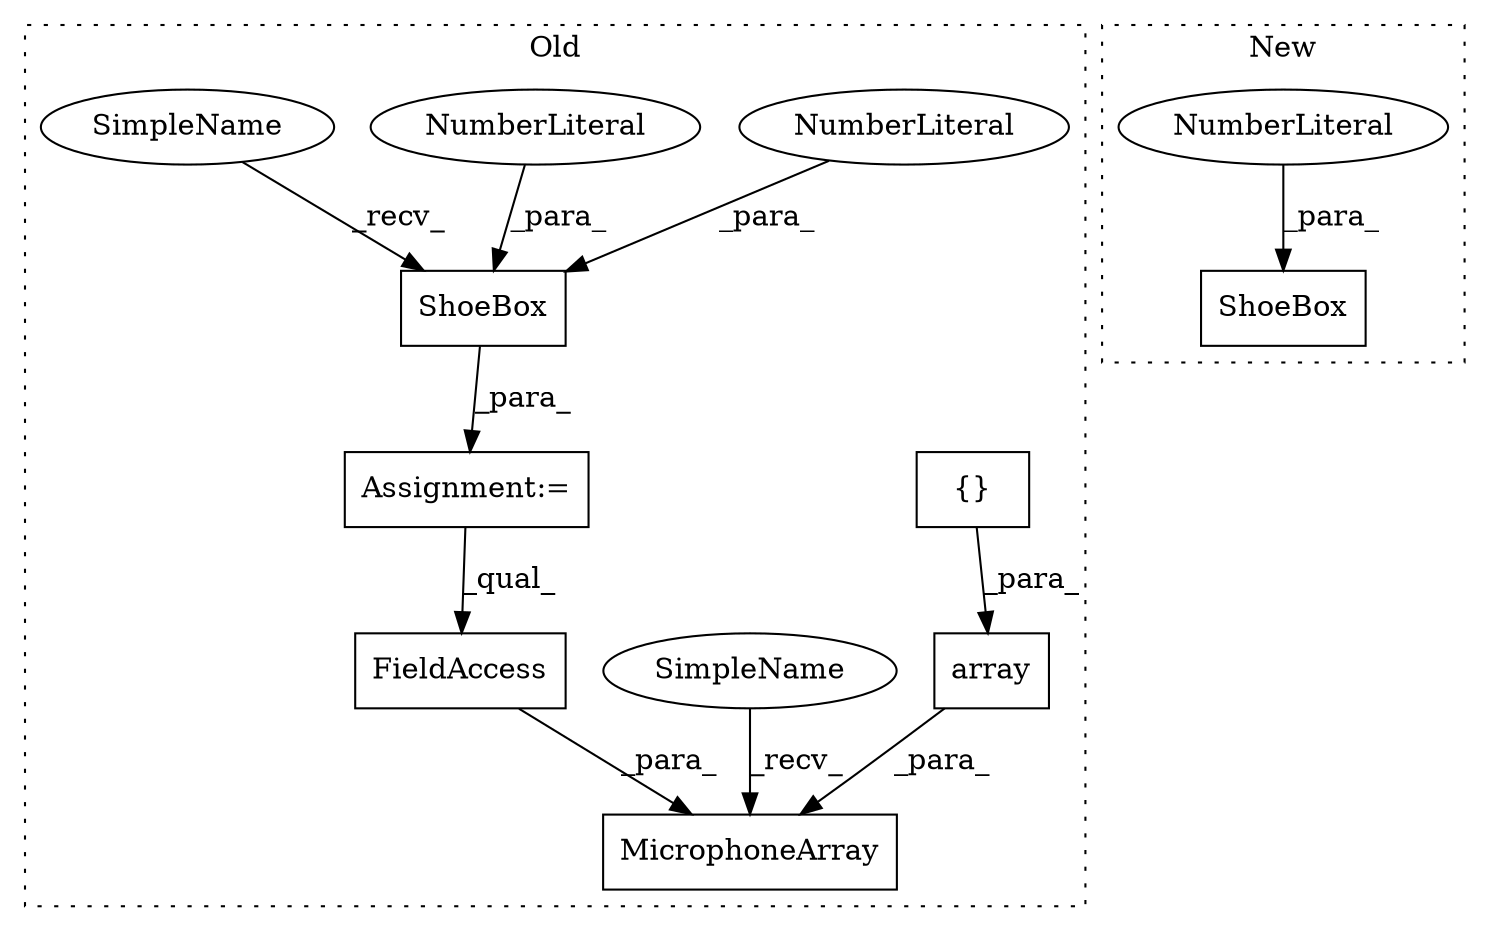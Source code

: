 digraph G {
subgraph cluster0 {
1 [label="ShoeBox" a="32" s="286,315" l="8,1" shape="box"];
3 [label="NumberLiteral" a="34" s="303" l="3" shape="ellipse"];
5 [label="NumberLiteral" a="34" s="307" l="5" shape="ellipse"];
6 [label="FieldAccess" a="22" s="499" l="10" shape="box"];
7 [label="MicrophoneArray" a="32" s="428,509" l="16,1" shape="box"];
8 [label="{}" a="4" s="484,494" l="1,1" shape="box"];
9 [label="array" a="32" s="450,495" l="6,1" shape="box"];
10 [label="Assignment:=" a="7" s="269" l="1" shape="box"];
11 [label="SimpleName" a="42" s="412" l="15" shape="ellipse"];
12 [label="SimpleName" a="42" s="270" l="15" shape="ellipse"];
label = "Old";
style="dotted";
}
subgraph cluster1 {
2 [label="ShoeBox" a="32" s="235,272" l="8,1" shape="box"];
4 [label="NumberLiteral" a="34" s="260" l="3" shape="ellipse"];
label = "New";
style="dotted";
}
1 -> 10 [label="_para_"];
3 -> 1 [label="_para_"];
4 -> 2 [label="_para_"];
5 -> 1 [label="_para_"];
6 -> 7 [label="_para_"];
8 -> 9 [label="_para_"];
9 -> 7 [label="_para_"];
10 -> 6 [label="_qual_"];
11 -> 7 [label="_recv_"];
12 -> 1 [label="_recv_"];
}